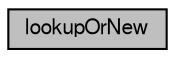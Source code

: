 digraph G
{
  bgcolor="transparent";
  edge [fontname="FreeSans",fontsize="10",labelfontname="FreeSans",labelfontsize="10"];
  node [fontname="FreeSans",fontsize="10",shape=record];
  rankdir=LR;
  Node1 [label="lookupOrNew",height=0.2,width=0.4,color="black", fillcolor="grey75", style="filled" fontcolor="black"];
}

